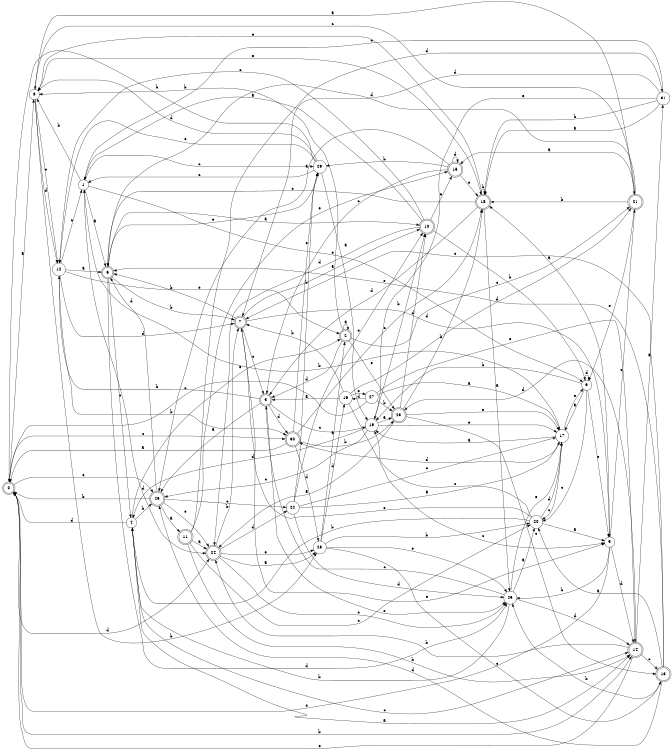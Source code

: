 digraph n26_6 {
__start0 [label="" shape="none"];

rankdir=LR;
size="8,5";

s0 [style="rounded,filled", color="black", fillcolor="white" shape="doublecircle", label="0"];
s1 [style="filled", color="black", fillcolor="white" shape="circle", label="1"];
s2 [style="rounded,filled", color="black", fillcolor="white" shape="doublecircle", label="2"];
s3 [style="rounded,filled", color="black", fillcolor="white" shape="doublecircle", label="3"];
s4 [style="filled", color="black", fillcolor="white" shape="circle", label="4"];
s5 [style="filled", color="black", fillcolor="white" shape="circle", label="5"];
s6 [style="rounded,filled", color="black", fillcolor="white" shape="doublecircle", label="6"];
s7 [style="rounded,filled", color="black", fillcolor="white" shape="doublecircle", label="7"];
s8 [style="filled", color="black", fillcolor="white" shape="circle", label="8"];
s9 [style="filled", color="black", fillcolor="white" shape="circle", label="9"];
s10 [style="rounded,filled", color="black", fillcolor="white" shape="doublecircle", label="10"];
s11 [style="rounded,filled", color="black", fillcolor="white" shape="doublecircle", label="11"];
s12 [style="filled", color="black", fillcolor="white" shape="circle", label="12"];
s13 [style="rounded,filled", color="black", fillcolor="white" shape="doublecircle", label="13"];
s14 [style="rounded,filled", color="black", fillcolor="white" shape="doublecircle", label="14"];
s15 [style="rounded,filled", color="black", fillcolor="white" shape="doublecircle", label="15"];
s16 [style="filled", color="black", fillcolor="white" shape="circle", label="16"];
s17 [style="filled", color="black", fillcolor="white" shape="circle", label="17"];
s18 [style="rounded,filled", color="black", fillcolor="white" shape="doublecircle", label="18"];
s19 [style="filled", color="black", fillcolor="white" shape="circle", label="19"];
s20 [style="filled", color="black", fillcolor="white" shape="circle", label="20"];
s21 [style="rounded,filled", color="black", fillcolor="white" shape="doublecircle", label="21"];
s22 [style="filled", color="black", fillcolor="white" shape="circle", label="22"];
s23 [style="rounded,filled", color="black", fillcolor="white" shape="doublecircle", label="23"];
s24 [style="rounded,filled", color="black", fillcolor="white" shape="doublecircle", label="24"];
s25 [style="filled", color="black", fillcolor="white" shape="circle", label="25"];
s26 [style="rounded,filled", color="black", fillcolor="white" shape="doublecircle", label="26"];
s27 [style="filled", color="black", fillcolor="white" shape="circle", label="27"];
s28 [style="filled", color="black", fillcolor="white" shape="circle", label="28"];
s29 [style="filled", color="black", fillcolor="white" shape="circle", label="29"];
s30 [style="rounded,filled", color="black", fillcolor="white" shape="doublecircle", label="30"];
s31 [style="filled", color="black", fillcolor="white" shape="circle", label="31"];
s0 -> s8 [label="a"];
s0 -> s14 [label="b"];
s0 -> s30 [label="c"];
s0 -> s24 [label="d"];
s0 -> s26 [label="e"];
s1 -> s6 [label="a"];
s1 -> s8 [label="b"];
s1 -> s29 [label="c"];
s1 -> s24 [label="d"];
s1 -> s9 [label="e"];
s2 -> s2 [label="a"];
s2 -> s8 [label="b"];
s2 -> s21 [label="c"];
s2 -> s3 [label="d"];
s2 -> s23 [label="e"];
s3 -> s26 [label="a"];
s3 -> s12 [label="b"];
s3 -> s19 [label="c"];
s3 -> s30 [label="d"];
s3 -> s25 [label="e"];
s4 -> s14 [label="a"];
s4 -> s26 [label="b"];
s4 -> s14 [label="c"];
s4 -> s0 [label="d"];
s4 -> s2 [label="e"];
s5 -> s18 [label="a"];
s5 -> s25 [label="b"];
s5 -> s21 [label="c"];
s5 -> s14 [label="d"];
s5 -> s0 [label="e"];
s6 -> s10 [label="a"];
s6 -> s7 [label="b"];
s6 -> s4 [label="c"];
s6 -> s25 [label="d"];
s6 -> s29 [label="e"];
s7 -> s10 [label="a"];
s7 -> s6 [label="b"];
s7 -> s3 [label="c"];
s7 -> s5 [label="d"];
s7 -> s5 [label="e"];
s8 -> s21 [label="a"];
s8 -> s28 [label="b"];
s8 -> s12 [label="c"];
s8 -> s12 [label="d"];
s8 -> s18 [label="e"];
s9 -> s17 [label="a"];
s9 -> s19 [label="b"];
s9 -> s20 [label="c"];
s9 -> s9 [label="d"];
s9 -> s5 [label="e"];
s10 -> s1 [label="a"];
s10 -> s9 [label="b"];
s10 -> s12 [label="c"];
s10 -> s24 [label="d"];
s10 -> s15 [label="e"];
s11 -> s24 [label="a"];
s11 -> s14 [label="b"];
s11 -> s20 [label="c"];
s11 -> s31 [label="d"];
s11 -> s15 [label="e"];
s12 -> s6 [label="a"];
s12 -> s30 [label="b"];
s12 -> s1 [label="c"];
s12 -> s7 [label="d"];
s12 -> s2 [label="e"];
s13 -> s20 [label="a"];
s13 -> s25 [label="b"];
s13 -> s7 [label="c"];
s13 -> s26 [label="d"];
s13 -> s6 [label="e"];
s14 -> s31 [label="a"];
s14 -> s24 [label="b"];
s14 -> s13 [label="c"];
s14 -> s23 [label="d"];
s14 -> s0 [label="e"];
s15 -> s26 [label="a"];
s15 -> s29 [label="b"];
s15 -> s3 [label="c"];
s15 -> s15 [label="d"];
s15 -> s18 [label="e"];
s16 -> s3 [label="a"];
s16 -> s7 [label="b"];
s16 -> s5 [label="c"];
s16 -> s21 [label="d"];
s16 -> s27 [label="e"];
s17 -> s19 [label="a"];
s17 -> s1 [label="b"];
s17 -> s20 [label="c"];
s17 -> s30 [label="d"];
s17 -> s9 [label="e"];
s18 -> s25 [label="a"];
s18 -> s18 [label="b"];
s18 -> s6 [label="c"];
s18 -> s3 [label="d"];
s18 -> s8 [label="e"];
s19 -> s23 [label="a"];
s19 -> s10 [label="b"];
s19 -> s26 [label="c"];
s19 -> s4 [label="d"];
s19 -> s17 [label="e"];
s20 -> s5 [label="a"];
s20 -> s4 [label="b"];
s20 -> s19 [label="c"];
s20 -> s17 [label="d"];
s20 -> s7 [label="e"];
s21 -> s15 [label="a"];
s21 -> s18 [label="b"];
s21 -> s8 [label="c"];
s21 -> s6 [label="d"];
s21 -> s9 [label="e"];
s22 -> s17 [label="a"];
s22 -> s29 [label="b"];
s22 -> s17 [label="c"];
s22 -> s25 [label="d"];
s22 -> s10 [label="e"];
s23 -> s24 [label="a"];
s23 -> s18 [label="b"];
s23 -> s13 [label="c"];
s23 -> s10 [label="d"];
s23 -> s17 [label="e"];
s24 -> s28 [label="a"];
s24 -> s7 [label="b"];
s24 -> s25 [label="c"];
s24 -> s22 [label="d"];
s24 -> s28 [label="e"];
s25 -> s20 [label="a"];
s25 -> s4 [label="b"];
s25 -> s3 [label="c"];
s25 -> s14 [label="d"];
s25 -> s17 [label="e"];
s26 -> s11 [label="a"];
s26 -> s0 [label="b"];
s26 -> s22 [label="c"];
s26 -> s6 [label="d"];
s26 -> s24 [label="e"];
s27 -> s17 [label="a"];
s27 -> s23 [label="b"];
s27 -> s0 [label="c"];
s27 -> s16 [label="d"];
s27 -> s14 [label="e"];
s28 -> s2 [label="a"];
s28 -> s20 [label="b"];
s28 -> s13 [label="c"];
s28 -> s16 [label="d"];
s28 -> s25 [label="e"];
s29 -> s19 [label="a"];
s29 -> s0 [label="b"];
s29 -> s1 [label="c"];
s29 -> s8 [label="d"];
s29 -> s12 [label="e"];
s30 -> s0 [label="a"];
s30 -> s23 [label="b"];
s30 -> s18 [label="c"];
s30 -> s28 [label="d"];
s30 -> s29 [label="e"];
s31 -> s18 [label="a"];
s31 -> s18 [label="b"];
s31 -> s1 [label="c"];
s31 -> s7 [label="d"];
s31 -> s19 [label="e"];

}